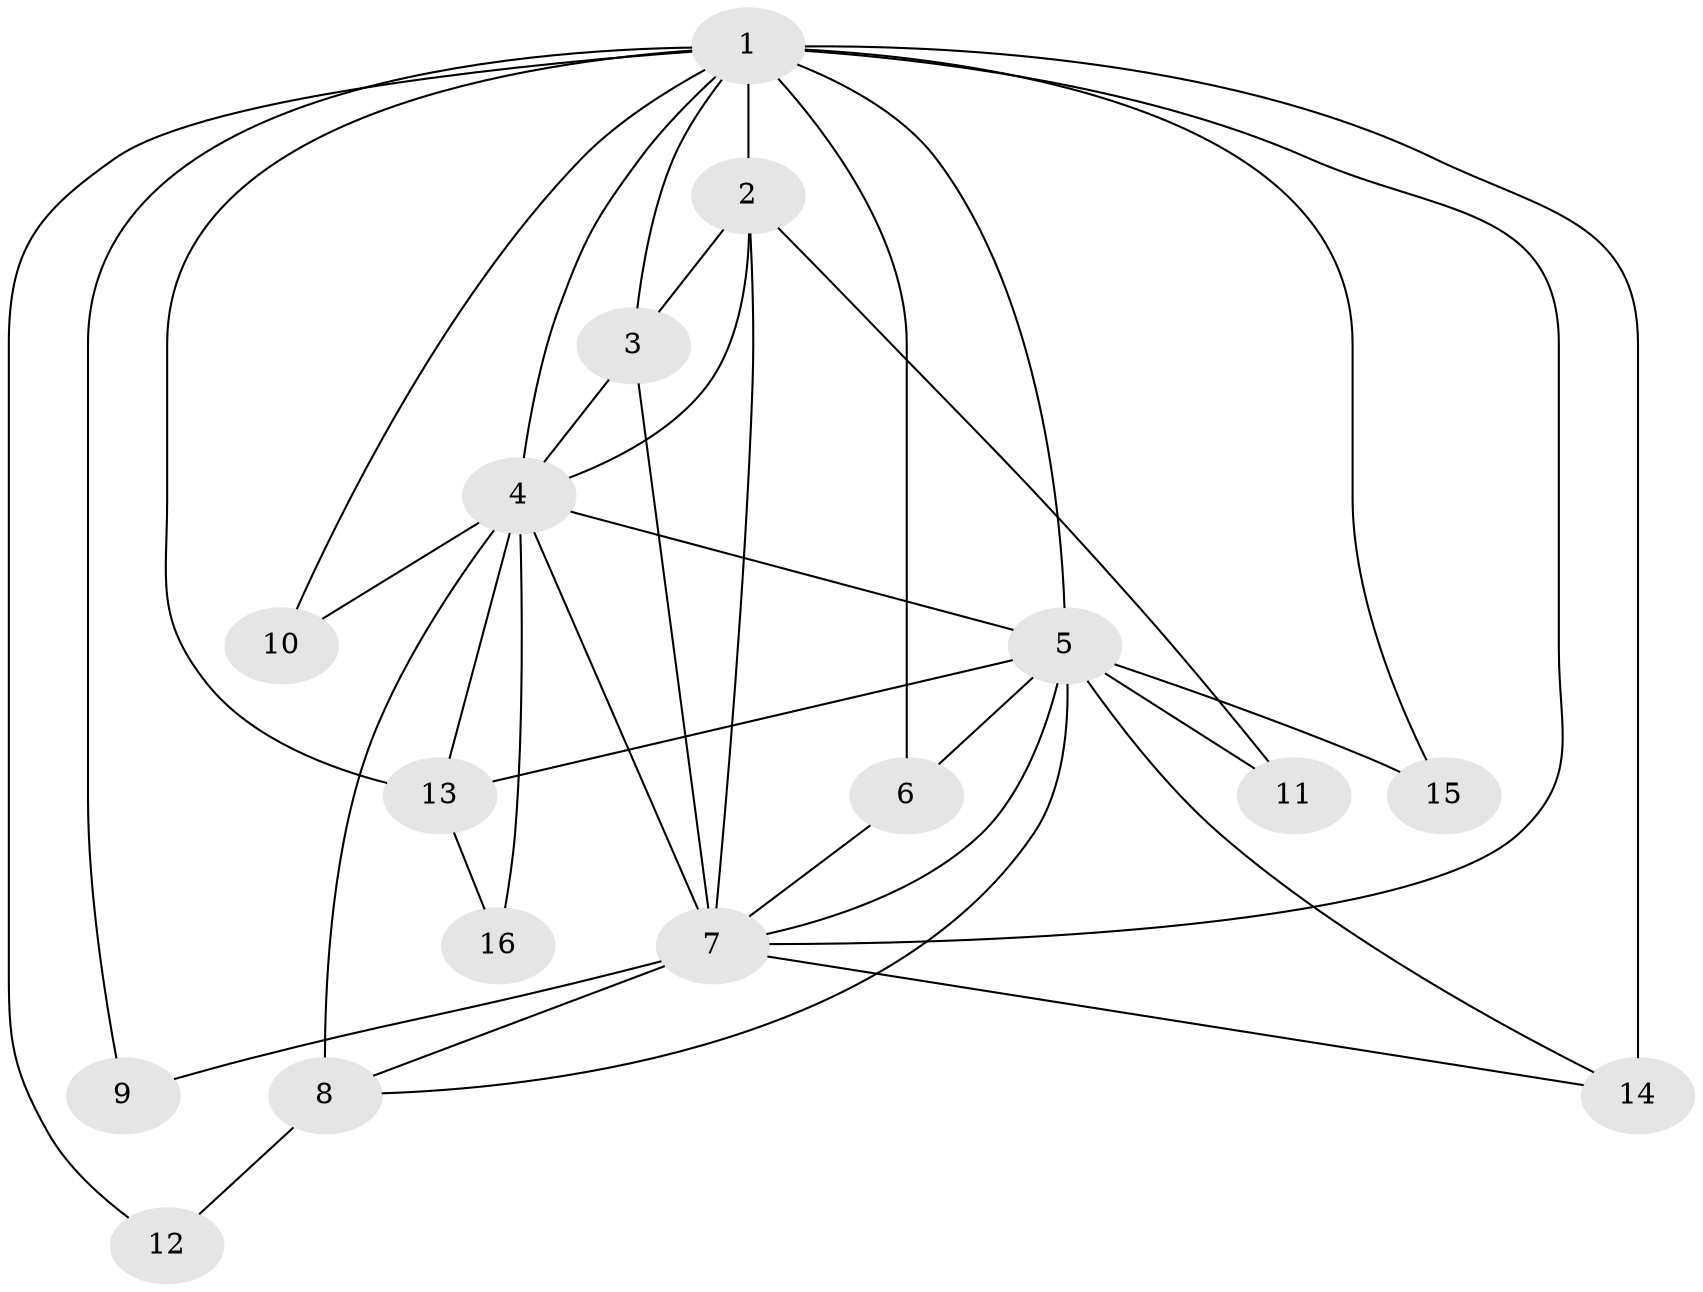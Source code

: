 // original degree distribution, {23: 0.02, 12: 0.04, 17: 0.04, 13: 0.04, 9: 0.02, 14: 0.02, 15: 0.02, 3: 0.2, 4: 0.12, 2: 0.46, 5: 0.02}
// Generated by graph-tools (version 1.1) at 2025/50/03/04/25 22:50:00]
// undirected, 16 vertices, 37 edges
graph export_dot {
  node [color=gray90,style=filled];
  1;
  2;
  3;
  4;
  5;
  6;
  7;
  8;
  9;
  10;
  11;
  12;
  13;
  14;
  15;
  16;
  1 -- 2 [weight=6.0];
  1 -- 3 [weight=6.0];
  1 -- 4 [weight=12.0];
  1 -- 5 [weight=13.0];
  1 -- 6 [weight=3.0];
  1 -- 7 [weight=1.0];
  1 -- 9 [weight=2.0];
  1 -- 10 [weight=2.0];
  1 -- 12 [weight=1.0];
  1 -- 13 [weight=2.0];
  1 -- 14 [weight=3.0];
  1 -- 15 [weight=2.0];
  2 -- 3 [weight=1.0];
  2 -- 4 [weight=3.0];
  2 -- 7 [weight=1.0];
  2 -- 11 [weight=1.0];
  3 -- 4 [weight=3.0];
  3 -- 7 [weight=7.0];
  4 -- 5 [weight=1.0];
  4 -- 7 [weight=3.0];
  4 -- 8 [weight=2.0];
  4 -- 10 [weight=1.0];
  4 -- 13 [weight=1.0];
  4 -- 16 [weight=1.0];
  5 -- 6 [weight=1.0];
  5 -- 7 [weight=2.0];
  5 -- 8 [weight=1.0];
  5 -- 11 [weight=1.0];
  5 -- 13 [weight=2.0];
  5 -- 14 [weight=1.0];
  5 -- 15 [weight=1.0];
  6 -- 7 [weight=1.0];
  7 -- 8 [weight=1.0];
  7 -- 9 [weight=1.0];
  7 -- 14 [weight=1.0];
  8 -- 12 [weight=1.0];
  13 -- 16 [weight=1.0];
}

